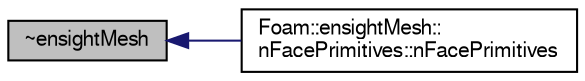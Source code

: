 digraph "~ensightMesh"
{
  bgcolor="transparent";
  edge [fontname="FreeSans",fontsize="10",labelfontname="FreeSans",labelfontsize="10"];
  node [fontname="FreeSans",fontsize="10",shape=record];
  rankdir="LR";
  Node3 [label="~ensightMesh",height=0.2,width=0.4,color="black", fillcolor="grey75", style="filled", fontcolor="black"];
  Node3 -> Node4 [dir="back",color="midnightblue",fontsize="10",style="solid",fontname="FreeSans"];
  Node4 [label="Foam::ensightMesh::\lnFacePrimitives::nFacePrimitives",height=0.2,width=0.4,color="black",URL="$a31694.html#af9358fc72d2468aa8249b38dc4076251"];
}
